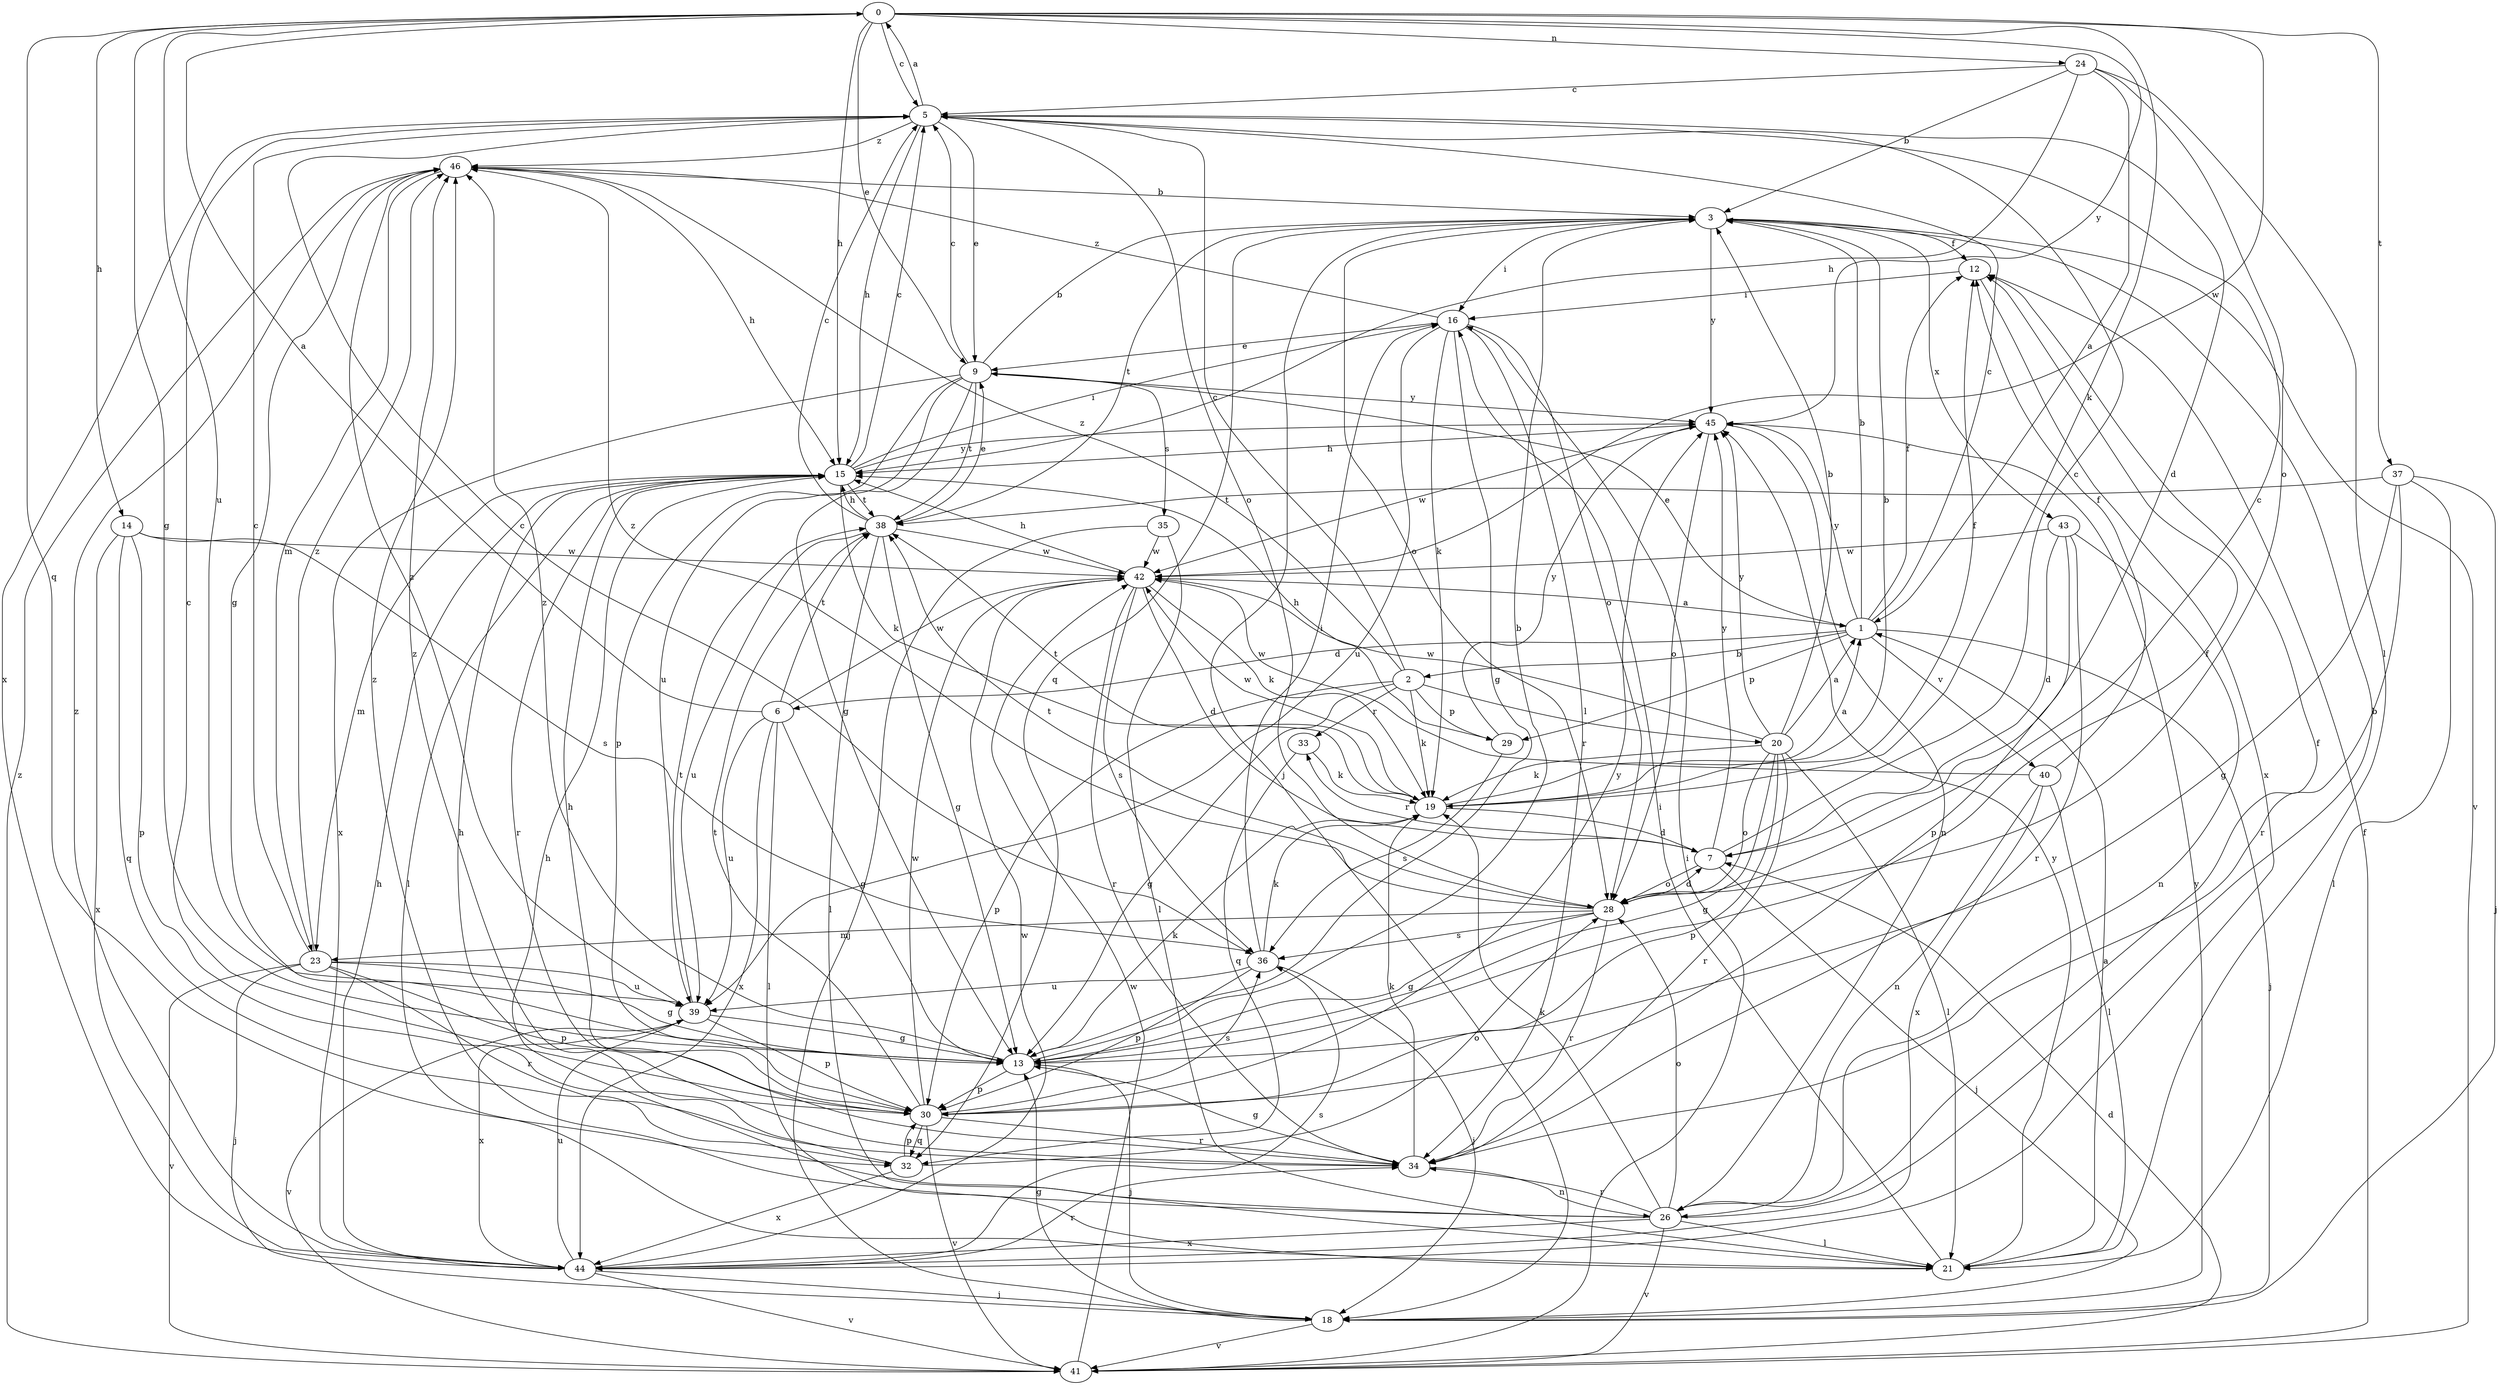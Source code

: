 strict digraph  {
0;
1;
2;
3;
5;
6;
7;
9;
12;
13;
14;
15;
16;
18;
19;
20;
21;
23;
24;
26;
28;
29;
30;
32;
33;
34;
35;
36;
37;
38;
39;
40;
41;
42;
43;
44;
45;
46;
0 -> 5  [label=c];
0 -> 9  [label=e];
0 -> 13  [label=g];
0 -> 14  [label=h];
0 -> 15  [label=h];
0 -> 19  [label=k];
0 -> 24  [label=n];
0 -> 32  [label=q];
0 -> 37  [label=t];
0 -> 39  [label=u];
0 -> 42  [label=w];
0 -> 45  [label=y];
1 -> 2  [label=b];
1 -> 3  [label=b];
1 -> 5  [label=c];
1 -> 6  [label=d];
1 -> 9  [label=e];
1 -> 12  [label=f];
1 -> 18  [label=j];
1 -> 29  [label=p];
1 -> 40  [label=v];
1 -> 45  [label=y];
2 -> 5  [label=c];
2 -> 13  [label=g];
2 -> 19  [label=k];
2 -> 20  [label=l];
2 -> 29  [label=p];
2 -> 30  [label=p];
2 -> 33  [label=r];
2 -> 46  [label=z];
3 -> 12  [label=f];
3 -> 16  [label=i];
3 -> 18  [label=j];
3 -> 28  [label=o];
3 -> 32  [label=q];
3 -> 38  [label=t];
3 -> 41  [label=v];
3 -> 43  [label=x];
3 -> 45  [label=y];
5 -> 0  [label=a];
5 -> 7  [label=d];
5 -> 9  [label=e];
5 -> 15  [label=h];
5 -> 28  [label=o];
5 -> 44  [label=x];
5 -> 46  [label=z];
6 -> 0  [label=a];
6 -> 13  [label=g];
6 -> 21  [label=l];
6 -> 38  [label=t];
6 -> 39  [label=u];
6 -> 42  [label=w];
6 -> 44  [label=x];
7 -> 5  [label=c];
7 -> 18  [label=j];
7 -> 28  [label=o];
7 -> 33  [label=r];
7 -> 45  [label=y];
9 -> 3  [label=b];
9 -> 5  [label=c];
9 -> 13  [label=g];
9 -> 30  [label=p];
9 -> 35  [label=s];
9 -> 38  [label=t];
9 -> 39  [label=u];
9 -> 44  [label=x];
9 -> 45  [label=y];
12 -> 16  [label=i];
12 -> 44  [label=x];
13 -> 3  [label=b];
13 -> 12  [label=f];
13 -> 18  [label=j];
13 -> 19  [label=k];
13 -> 30  [label=p];
13 -> 46  [label=z];
14 -> 30  [label=p];
14 -> 32  [label=q];
14 -> 36  [label=s];
14 -> 42  [label=w];
14 -> 44  [label=x];
15 -> 5  [label=c];
15 -> 16  [label=i];
15 -> 19  [label=k];
15 -> 21  [label=l];
15 -> 23  [label=m];
15 -> 34  [label=r];
15 -> 38  [label=t];
15 -> 45  [label=y];
16 -> 9  [label=e];
16 -> 13  [label=g];
16 -> 19  [label=k];
16 -> 28  [label=o];
16 -> 34  [label=r];
16 -> 39  [label=u];
16 -> 46  [label=z];
18 -> 13  [label=g];
18 -> 41  [label=v];
18 -> 45  [label=y];
19 -> 1  [label=a];
19 -> 3  [label=b];
19 -> 7  [label=d];
19 -> 12  [label=f];
19 -> 38  [label=t];
19 -> 42  [label=w];
20 -> 1  [label=a];
20 -> 3  [label=b];
20 -> 13  [label=g];
20 -> 19  [label=k];
20 -> 21  [label=l];
20 -> 28  [label=o];
20 -> 30  [label=p];
20 -> 34  [label=r];
20 -> 42  [label=w];
20 -> 45  [label=y];
21 -> 1  [label=a];
21 -> 16  [label=i];
21 -> 45  [label=y];
23 -> 5  [label=c];
23 -> 13  [label=g];
23 -> 18  [label=j];
23 -> 30  [label=p];
23 -> 34  [label=r];
23 -> 39  [label=u];
23 -> 41  [label=v];
23 -> 46  [label=z];
24 -> 1  [label=a];
24 -> 3  [label=b];
24 -> 5  [label=c];
24 -> 15  [label=h];
24 -> 21  [label=l];
24 -> 28  [label=o];
26 -> 3  [label=b];
26 -> 12  [label=f];
26 -> 15  [label=h];
26 -> 19  [label=k];
26 -> 21  [label=l];
26 -> 28  [label=o];
26 -> 34  [label=r];
26 -> 41  [label=v];
26 -> 44  [label=x];
26 -> 46  [label=z];
28 -> 5  [label=c];
28 -> 7  [label=d];
28 -> 13  [label=g];
28 -> 23  [label=m];
28 -> 34  [label=r];
28 -> 36  [label=s];
28 -> 38  [label=t];
28 -> 46  [label=z];
29 -> 15  [label=h];
29 -> 36  [label=s];
29 -> 45  [label=y];
30 -> 5  [label=c];
30 -> 15  [label=h];
30 -> 32  [label=q];
30 -> 34  [label=r];
30 -> 36  [label=s];
30 -> 38  [label=t];
30 -> 41  [label=v];
30 -> 42  [label=w];
30 -> 45  [label=y];
32 -> 15  [label=h];
32 -> 28  [label=o];
32 -> 30  [label=p];
32 -> 44  [label=x];
33 -> 19  [label=k];
33 -> 32  [label=q];
34 -> 13  [label=g];
34 -> 19  [label=k];
34 -> 26  [label=n];
34 -> 46  [label=z];
35 -> 18  [label=j];
35 -> 21  [label=l];
35 -> 42  [label=w];
36 -> 5  [label=c];
36 -> 16  [label=i];
36 -> 18  [label=j];
36 -> 19  [label=k];
36 -> 30  [label=p];
36 -> 39  [label=u];
37 -> 13  [label=g];
37 -> 18  [label=j];
37 -> 21  [label=l];
37 -> 34  [label=r];
37 -> 38  [label=t];
38 -> 5  [label=c];
38 -> 9  [label=e];
38 -> 13  [label=g];
38 -> 15  [label=h];
38 -> 21  [label=l];
38 -> 39  [label=u];
38 -> 42  [label=w];
39 -> 13  [label=g];
39 -> 30  [label=p];
39 -> 38  [label=t];
39 -> 41  [label=v];
39 -> 44  [label=x];
39 -> 46  [label=z];
40 -> 12  [label=f];
40 -> 21  [label=l];
40 -> 26  [label=n];
40 -> 42  [label=w];
40 -> 44  [label=x];
41 -> 7  [label=d];
41 -> 12  [label=f];
41 -> 16  [label=i];
41 -> 42  [label=w];
41 -> 46  [label=z];
42 -> 1  [label=a];
42 -> 7  [label=d];
42 -> 15  [label=h];
42 -> 19  [label=k];
42 -> 34  [label=r];
42 -> 36  [label=s];
43 -> 7  [label=d];
43 -> 26  [label=n];
43 -> 30  [label=p];
43 -> 34  [label=r];
43 -> 42  [label=w];
44 -> 15  [label=h];
44 -> 18  [label=j];
44 -> 34  [label=r];
44 -> 36  [label=s];
44 -> 39  [label=u];
44 -> 41  [label=v];
44 -> 42  [label=w];
44 -> 46  [label=z];
45 -> 15  [label=h];
45 -> 26  [label=n];
45 -> 28  [label=o];
45 -> 42  [label=w];
46 -> 3  [label=b];
46 -> 13  [label=g];
46 -> 15  [label=h];
46 -> 23  [label=m];
}
